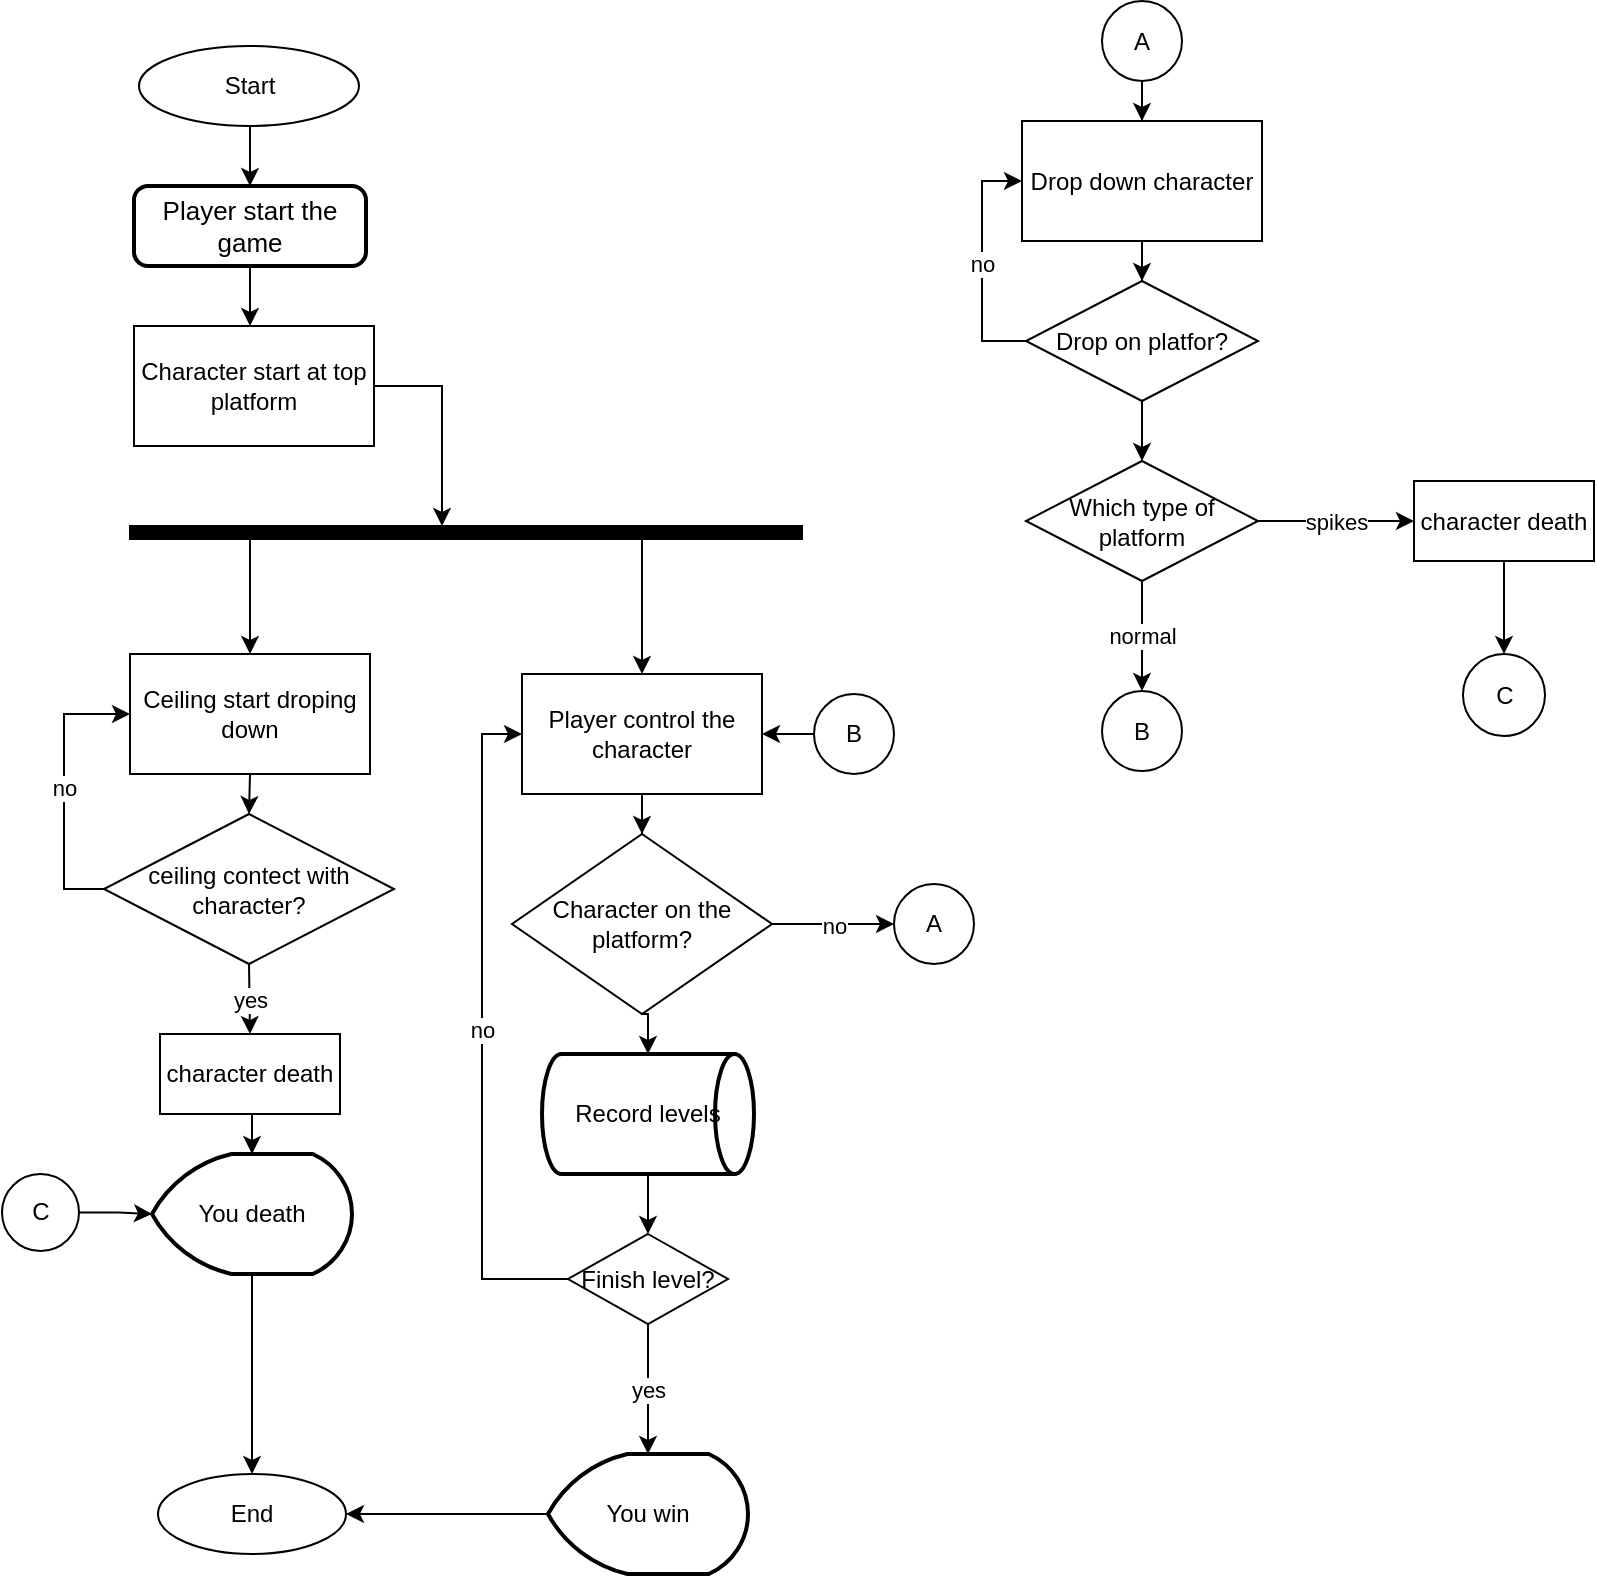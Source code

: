 <?xml version="1.0" encoding="UTF-8"?>
<mxfile version="14.7.3" type="google"><diagram id="C5RBs43oDa-KdzZeNtuy" name="Page-1"><mxGraphModel dx="1671" dy="944" grid="1" gridSize="10" guides="1" tooltips="1" connect="1" arrows="1" fold="1" page="1" pageScale="1" pageWidth="827" pageHeight="1169" math="0" shadow="0"><root><mxCell id="WIyWlLk6GJQsqaUBKTNV-0"/><mxCell id="WIyWlLk6GJQsqaUBKTNV-1" parent="WIyWlLk6GJQsqaUBKTNV-0"/><mxCell id="wEokvDcMgKpE4ir5EZZ9-12" style="edgeStyle=orthogonalEdgeStyle;rounded=0;orthogonalLoop=1;jettySize=auto;html=1;exitX=0.5;exitY=1;exitDx=0;exitDy=0;exitPerimeter=0;entryX=0.5;entryY=0;entryDx=0;entryDy=0;" parent="WIyWlLk6GJQsqaUBKTNV-1" target="WBX2p_fXI8EjGYGOII0I-0" edge="1"><mxGeometry relative="1" as="geometry"><mxPoint x="144" y="70" as="sourcePoint"/></mxGeometry></mxCell><mxCell id="WBX2p_fXI8EjGYGOII0I-0" value="&lt;font style=&quot;font-size: 13px&quot;&gt;Player start the game&lt;/font&gt;" style="rounded=1;whiteSpace=wrap;html=1;absoluteArcSize=1;arcSize=14;strokeWidth=2;" parent="WIyWlLk6GJQsqaUBKTNV-1" vertex="1"><mxGeometry x="86" y="100" width="116" height="40" as="geometry"/></mxCell><mxCell id="wEokvDcMgKpE4ir5EZZ9-0" value="" style="endArrow=classic;html=1;exitX=0.5;exitY=1;exitDx=0;exitDy=0;entryX=0.5;entryY=0;entryDx=0;entryDy=0;" parent="WIyWlLk6GJQsqaUBKTNV-1" source="WBX2p_fXI8EjGYGOII0I-0" edge="1"><mxGeometry width="50" height="50" relative="1" as="geometry"><mxPoint x="120" y="420" as="sourcePoint"/><mxPoint x="144" y="170" as="targetPoint"/></mxGeometry></mxCell><mxCell id="wEokvDcMgKpE4ir5EZZ9-5" value="" style="edgeStyle=orthogonalEdgeStyle;rounded=0;orthogonalLoop=1;jettySize=auto;html=1;" parent="WIyWlLk6GJQsqaUBKTNV-1" source="wEokvDcMgKpE4ir5EZZ9-1" target="wEokvDcMgKpE4ir5EZZ9-4" edge="1"><mxGeometry relative="1" as="geometry"/></mxCell><mxCell id="wEokvDcMgKpE4ir5EZZ9-1" value="Player control the character" style="rounded=0;whiteSpace=wrap;html=1;" parent="WIyWlLk6GJQsqaUBKTNV-1" vertex="1"><mxGeometry x="280" y="344" width="120" height="60" as="geometry"/></mxCell><mxCell id="wEokvDcMgKpE4ir5EZZ9-10" value="no" style="edgeStyle=orthogonalEdgeStyle;rounded=0;orthogonalLoop=1;jettySize=auto;html=1;exitX=1;exitY=0.5;exitDx=0;exitDy=0;entryX=0;entryY=0.5;entryDx=0;entryDy=0;" parent="WIyWlLk6GJQsqaUBKTNV-1" source="wEokvDcMgKpE4ir5EZZ9-4" edge="1"><mxGeometry relative="1" as="geometry"><mxPoint x="466" y="469" as="targetPoint"/></mxGeometry></mxCell><mxCell id="wEokvDcMgKpE4ir5EZZ9-41" style="edgeStyle=orthogonalEdgeStyle;rounded=0;orthogonalLoop=1;jettySize=auto;html=1;exitX=0.5;exitY=1;exitDx=0;exitDy=0;entryX=0.5;entryY=0;entryDx=0;entryDy=0;entryPerimeter=0;" parent="WIyWlLk6GJQsqaUBKTNV-1" source="wEokvDcMgKpE4ir5EZZ9-4" target="wEokvDcMgKpE4ir5EZZ9-40" edge="1"><mxGeometry relative="1" as="geometry"/></mxCell><mxCell id="wEokvDcMgKpE4ir5EZZ9-4" value="Character on the platform?" style="rhombus;whiteSpace=wrap;html=1;" parent="WIyWlLk6GJQsqaUBKTNV-1" vertex="1"><mxGeometry x="275" y="424" width="130" height="90" as="geometry"/></mxCell><mxCell id="wEokvDcMgKpE4ir5EZZ9-9" value="A" style="ellipse;whiteSpace=wrap;html=1;aspect=fixed;" parent="WIyWlLk6GJQsqaUBKTNV-1" vertex="1"><mxGeometry x="466" y="449" width="40" height="40" as="geometry"/></mxCell><mxCell id="wEokvDcMgKpE4ir5EZZ9-15" style="edgeStyle=orthogonalEdgeStyle;rounded=0;orthogonalLoop=1;jettySize=auto;html=1;exitX=0.5;exitY=1;exitDx=0;exitDy=0;" parent="WIyWlLk6GJQsqaUBKTNV-1" source="wEokvDcMgKpE4ir5EZZ9-13" target="wEokvDcMgKpE4ir5EZZ9-14" edge="1"><mxGeometry relative="1" as="geometry"/></mxCell><mxCell id="wEokvDcMgKpE4ir5EZZ9-13" value="A" style="ellipse;whiteSpace=wrap;html=1;aspect=fixed;" parent="WIyWlLk6GJQsqaUBKTNV-1" vertex="1"><mxGeometry x="570" y="7.5" width="40" height="40" as="geometry"/></mxCell><mxCell id="wEokvDcMgKpE4ir5EZZ9-17" style="edgeStyle=orthogonalEdgeStyle;rounded=0;orthogonalLoop=1;jettySize=auto;html=1;exitX=0.5;exitY=1;exitDx=0;exitDy=0;" parent="WIyWlLk6GJQsqaUBKTNV-1" source="wEokvDcMgKpE4ir5EZZ9-14" target="wEokvDcMgKpE4ir5EZZ9-16" edge="1"><mxGeometry relative="1" as="geometry"/></mxCell><mxCell id="wEokvDcMgKpE4ir5EZZ9-14" value="Drop down character" style="rounded=0;whiteSpace=wrap;html=1;" parent="WIyWlLk6GJQsqaUBKTNV-1" vertex="1"><mxGeometry x="530" y="67.5" width="120" height="60" as="geometry"/></mxCell><mxCell id="wEokvDcMgKpE4ir5EZZ9-18" value="no" style="edgeStyle=orthogonalEdgeStyle;rounded=0;orthogonalLoop=1;jettySize=auto;html=1;exitX=0;exitY=0.5;exitDx=0;exitDy=0;entryX=0;entryY=0.5;entryDx=0;entryDy=0;" parent="WIyWlLk6GJQsqaUBKTNV-1" source="wEokvDcMgKpE4ir5EZZ9-16" target="wEokvDcMgKpE4ir5EZZ9-14" edge="1"><mxGeometry relative="1" as="geometry"/></mxCell><mxCell id="wEokvDcMgKpE4ir5EZZ9-20" style="edgeStyle=orthogonalEdgeStyle;rounded=0;orthogonalLoop=1;jettySize=auto;html=1;exitX=0.5;exitY=1;exitDx=0;exitDy=0;entryX=0.5;entryY=0;entryDx=0;entryDy=0;" parent="WIyWlLk6GJQsqaUBKTNV-1" source="wEokvDcMgKpE4ir5EZZ9-16" target="wEokvDcMgKpE4ir5EZZ9-19" edge="1"><mxGeometry relative="1" as="geometry"/></mxCell><mxCell id="wEokvDcMgKpE4ir5EZZ9-16" value="Drop on platfor?" style="rhombus;whiteSpace=wrap;html=1;" parent="WIyWlLk6GJQsqaUBKTNV-1" vertex="1"><mxGeometry x="532" y="147.5" width="116" height="60" as="geometry"/></mxCell><mxCell id="wEokvDcMgKpE4ir5EZZ9-24" value="spikes" style="edgeStyle=orthogonalEdgeStyle;rounded=0;orthogonalLoop=1;jettySize=auto;html=1;exitX=1;exitY=0.5;exitDx=0;exitDy=0;entryX=0;entryY=0.5;entryDx=0;entryDy=0;" parent="WIyWlLk6GJQsqaUBKTNV-1" source="wEokvDcMgKpE4ir5EZZ9-19" target="wEokvDcMgKpE4ir5EZZ9-21" edge="1"><mxGeometry relative="1" as="geometry"/></mxCell><mxCell id="wEokvDcMgKpE4ir5EZZ9-26" value="normal" style="edgeStyle=orthogonalEdgeStyle;rounded=0;orthogonalLoop=1;jettySize=auto;html=1;entryX=0.5;entryY=0;entryDx=0;entryDy=0;" parent="WIyWlLk6GJQsqaUBKTNV-1" source="wEokvDcMgKpE4ir5EZZ9-19" target="wEokvDcMgKpE4ir5EZZ9-25" edge="1"><mxGeometry relative="1" as="geometry"/></mxCell><mxCell id="wEokvDcMgKpE4ir5EZZ9-19" value="Which type of platform" style="rhombus;whiteSpace=wrap;html=1;" parent="WIyWlLk6GJQsqaUBKTNV-1" vertex="1"><mxGeometry x="532" y="237.5" width="116" height="60" as="geometry"/></mxCell><mxCell id="wEokvDcMgKpE4ir5EZZ9-57" style="edgeStyle=orthogonalEdgeStyle;rounded=0;orthogonalLoop=1;jettySize=auto;html=1;" parent="WIyWlLk6GJQsqaUBKTNV-1" source="wEokvDcMgKpE4ir5EZZ9-21" target="wEokvDcMgKpE4ir5EZZ9-56" edge="1"><mxGeometry relative="1" as="geometry"/></mxCell><mxCell id="wEokvDcMgKpE4ir5EZZ9-21" value="character death" style="rounded=0;whiteSpace=wrap;html=1;" parent="WIyWlLk6GJQsqaUBKTNV-1" vertex="1"><mxGeometry x="726" y="247.5" width="90" height="40" as="geometry"/></mxCell><mxCell id="wEokvDcMgKpE4ir5EZZ9-23" style="edgeStyle=orthogonalEdgeStyle;rounded=0;orthogonalLoop=1;jettySize=auto;html=1;entryX=1;entryY=0.5;entryDx=0;entryDy=0;" parent="WIyWlLk6GJQsqaUBKTNV-1" source="wEokvDcMgKpE4ir5EZZ9-22" target="wEokvDcMgKpE4ir5EZZ9-1" edge="1"><mxGeometry relative="1" as="geometry"/></mxCell><mxCell id="wEokvDcMgKpE4ir5EZZ9-22" value="B" style="ellipse;whiteSpace=wrap;html=1;aspect=fixed;" parent="WIyWlLk6GJQsqaUBKTNV-1" vertex="1"><mxGeometry x="426" y="354" width="40" height="40" as="geometry"/></mxCell><mxCell id="wEokvDcMgKpE4ir5EZZ9-25" value="B" style="ellipse;whiteSpace=wrap;html=1;aspect=fixed;" parent="WIyWlLk6GJQsqaUBKTNV-1" vertex="1"><mxGeometry x="570" y="352.5" width="40" height="40" as="geometry"/></mxCell><mxCell id="wEokvDcMgKpE4ir5EZZ9-31" style="edgeStyle=orthogonalEdgeStyle;rounded=0;orthogonalLoop=1;jettySize=auto;html=1;exitX=0.5;exitY=1;exitDx=0;exitDy=0;entryX=0.5;entryY=0;entryDx=0;entryDy=0;" parent="WIyWlLk6GJQsqaUBKTNV-1" source="wEokvDcMgKpE4ir5EZZ9-28" target="wEokvDcMgKpE4ir5EZZ9-30" edge="1"><mxGeometry relative="1" as="geometry"/></mxCell><mxCell id="wEokvDcMgKpE4ir5EZZ9-28" value="Ceiling start droping down" style="rounded=0;whiteSpace=wrap;html=1;" parent="WIyWlLk6GJQsqaUBKTNV-1" vertex="1"><mxGeometry x="84" y="334" width="120" height="60" as="geometry"/></mxCell><mxCell id="wEokvDcMgKpE4ir5EZZ9-32" value="no" style="edgeStyle=orthogonalEdgeStyle;rounded=0;orthogonalLoop=1;jettySize=auto;html=1;exitX=0;exitY=0.5;exitDx=0;exitDy=0;entryX=0;entryY=0.5;entryDx=0;entryDy=0;" parent="WIyWlLk6GJQsqaUBKTNV-1" source="wEokvDcMgKpE4ir5EZZ9-30" target="wEokvDcMgKpE4ir5EZZ9-28" edge="1"><mxGeometry relative="1" as="geometry"/></mxCell><mxCell id="wEokvDcMgKpE4ir5EZZ9-34" value="yes" style="edgeStyle=orthogonalEdgeStyle;rounded=0;orthogonalLoop=1;jettySize=auto;html=1;exitX=0.5;exitY=1;exitDx=0;exitDy=0;entryX=0.5;entryY=0;entryDx=0;entryDy=0;" parent="WIyWlLk6GJQsqaUBKTNV-1" source="wEokvDcMgKpE4ir5EZZ9-30" target="wEokvDcMgKpE4ir5EZZ9-33" edge="1"><mxGeometry relative="1" as="geometry"/></mxCell><mxCell id="wEokvDcMgKpE4ir5EZZ9-30" value="ceiling contect with character?" style="rhombus;whiteSpace=wrap;html=1;" parent="WIyWlLk6GJQsqaUBKTNV-1" vertex="1"><mxGeometry x="71" y="414" width="145" height="75" as="geometry"/></mxCell><mxCell id="wEokvDcMgKpE4ir5EZZ9-49" style="edgeStyle=orthogonalEdgeStyle;rounded=0;orthogonalLoop=1;jettySize=auto;html=1;exitX=0.5;exitY=1;exitDx=0;exitDy=0;entryX=0.5;entryY=0;entryDx=0;entryDy=0;entryPerimeter=0;" parent="WIyWlLk6GJQsqaUBKTNV-1" source="wEokvDcMgKpE4ir5EZZ9-33" target="wEokvDcMgKpE4ir5EZZ9-48" edge="1"><mxGeometry relative="1" as="geometry"/></mxCell><mxCell id="wEokvDcMgKpE4ir5EZZ9-33" value="character death" style="rounded=0;whiteSpace=wrap;html=1;" parent="WIyWlLk6GJQsqaUBKTNV-1" vertex="1"><mxGeometry x="99" y="524" width="90" height="40" as="geometry"/></mxCell><mxCell id="wEokvDcMgKpE4ir5EZZ9-43" style="edgeStyle=orthogonalEdgeStyle;rounded=0;orthogonalLoop=1;jettySize=auto;html=1;entryX=0.5;entryY=0;entryDx=0;entryDy=0;" parent="WIyWlLk6GJQsqaUBKTNV-1" source="wEokvDcMgKpE4ir5EZZ9-40" target="wEokvDcMgKpE4ir5EZZ9-42" edge="1"><mxGeometry relative="1" as="geometry"/></mxCell><mxCell id="wEokvDcMgKpE4ir5EZZ9-40" value="Record levels" style="strokeWidth=2;html=1;shape=mxgraph.flowchart.direct_data;whiteSpace=wrap;" parent="WIyWlLk6GJQsqaUBKTNV-1" vertex="1"><mxGeometry x="290" y="534" width="106" height="60" as="geometry"/></mxCell><mxCell id="wEokvDcMgKpE4ir5EZZ9-44" value="no" style="edgeStyle=orthogonalEdgeStyle;rounded=0;orthogonalLoop=1;jettySize=auto;html=1;entryX=0;entryY=0.5;entryDx=0;entryDy=0;" parent="WIyWlLk6GJQsqaUBKTNV-1" source="wEokvDcMgKpE4ir5EZZ9-42" target="wEokvDcMgKpE4ir5EZZ9-1" edge="1"><mxGeometry relative="1" as="geometry"><Array as="points"><mxPoint x="260" y="647"/><mxPoint x="260" y="374"/></Array></mxGeometry></mxCell><mxCell id="wEokvDcMgKpE4ir5EZZ9-52" value="yes" style="edgeStyle=orthogonalEdgeStyle;rounded=0;orthogonalLoop=1;jettySize=auto;html=1;exitX=0.5;exitY=1;exitDx=0;exitDy=0;entryX=0.5;entryY=0;entryDx=0;entryDy=0;entryPerimeter=0;" parent="WIyWlLk6GJQsqaUBKTNV-1" source="wEokvDcMgKpE4ir5EZZ9-42" target="wEokvDcMgKpE4ir5EZZ9-51" edge="1"><mxGeometry relative="1" as="geometry"/></mxCell><mxCell id="wEokvDcMgKpE4ir5EZZ9-42" value="Finish level?" style="rhombus;whiteSpace=wrap;html=1;" parent="WIyWlLk6GJQsqaUBKTNV-1" vertex="1"><mxGeometry x="303" y="624" width="80" height="45" as="geometry"/></mxCell><mxCell id="wEokvDcMgKpE4ir5EZZ9-46" value="End" style="ellipse;whiteSpace=wrap;html=1;" parent="WIyWlLk6GJQsqaUBKTNV-1" vertex="1"><mxGeometry x="98" y="744" width="94" height="40" as="geometry"/></mxCell><mxCell id="wEokvDcMgKpE4ir5EZZ9-50" style="edgeStyle=orthogonalEdgeStyle;rounded=0;orthogonalLoop=1;jettySize=auto;html=1;exitX=0.5;exitY=1;exitDx=0;exitDy=0;exitPerimeter=0;" parent="WIyWlLk6GJQsqaUBKTNV-1" source="wEokvDcMgKpE4ir5EZZ9-48" target="wEokvDcMgKpE4ir5EZZ9-46" edge="1"><mxGeometry relative="1" as="geometry"/></mxCell><mxCell id="wEokvDcMgKpE4ir5EZZ9-48" value="You death" style="strokeWidth=2;html=1;shape=mxgraph.flowchart.display;whiteSpace=wrap;" parent="WIyWlLk6GJQsqaUBKTNV-1" vertex="1"><mxGeometry x="95" y="584" width="100" height="60" as="geometry"/></mxCell><mxCell id="wEokvDcMgKpE4ir5EZZ9-53" style="edgeStyle=orthogonalEdgeStyle;rounded=0;orthogonalLoop=1;jettySize=auto;html=1;entryX=1;entryY=0.5;entryDx=0;entryDy=0;" parent="WIyWlLk6GJQsqaUBKTNV-1" source="wEokvDcMgKpE4ir5EZZ9-51" target="wEokvDcMgKpE4ir5EZZ9-46" edge="1"><mxGeometry relative="1" as="geometry"/></mxCell><mxCell id="wEokvDcMgKpE4ir5EZZ9-51" value="You win" style="strokeWidth=2;html=1;shape=mxgraph.flowchart.display;whiteSpace=wrap;" parent="WIyWlLk6GJQsqaUBKTNV-1" vertex="1"><mxGeometry x="293" y="734" width="100" height="60" as="geometry"/></mxCell><mxCell id="Qy5Zx4mbFnW9jRIVxL64-10" style="edgeStyle=orthogonalEdgeStyle;rounded=0;orthogonalLoop=1;jettySize=auto;html=1;exitX=1;exitY=0.5;exitDx=0;exitDy=0;" edge="1" parent="WIyWlLk6GJQsqaUBKTNV-1" source="wEokvDcMgKpE4ir5EZZ9-54"><mxGeometry relative="1" as="geometry"><mxPoint x="240" y="270" as="targetPoint"/><Array as="points"><mxPoint x="240" y="200"/></Array></mxGeometry></mxCell><mxCell id="wEokvDcMgKpE4ir5EZZ9-54" value="Character start at top platform" style="rounded=0;whiteSpace=wrap;html=1;" parent="WIyWlLk6GJQsqaUBKTNV-1" vertex="1"><mxGeometry x="86" y="170" width="120" height="60" as="geometry"/></mxCell><mxCell id="wEokvDcMgKpE4ir5EZZ9-55" value="Start" style="ellipse;whiteSpace=wrap;html=1;" parent="WIyWlLk6GJQsqaUBKTNV-1" vertex="1"><mxGeometry x="88.5" y="30" width="110" height="40" as="geometry"/></mxCell><mxCell id="wEokvDcMgKpE4ir5EZZ9-56" value="C" style="ellipse;whiteSpace=wrap;html=1;aspect=fixed;" parent="WIyWlLk6GJQsqaUBKTNV-1" vertex="1"><mxGeometry x="750.5" y="334" width="41" height="41" as="geometry"/></mxCell><mxCell id="wEokvDcMgKpE4ir5EZZ9-59" style="edgeStyle=orthogonalEdgeStyle;rounded=0;orthogonalLoop=1;jettySize=auto;html=1;entryX=0;entryY=0.5;entryDx=0;entryDy=0;entryPerimeter=0;" parent="WIyWlLk6GJQsqaUBKTNV-1" source="wEokvDcMgKpE4ir5EZZ9-58" target="wEokvDcMgKpE4ir5EZZ9-48" edge="1"><mxGeometry relative="1" as="geometry"/></mxCell><mxCell id="wEokvDcMgKpE4ir5EZZ9-58" value="C" style="ellipse;whiteSpace=wrap;html=1;aspect=fixed;" parent="WIyWlLk6GJQsqaUBKTNV-1" vertex="1"><mxGeometry x="20" y="594" width="38.5" height="38.5" as="geometry"/></mxCell><mxCell id="Qy5Zx4mbFnW9jRIVxL64-15" style="edgeStyle=orthogonalEdgeStyle;rounded=0;orthogonalLoop=1;jettySize=auto;html=1;entryX=0.5;entryY=0;entryDx=0;entryDy=0;" edge="1" parent="WIyWlLk6GJQsqaUBKTNV-1" source="Qy5Zx4mbFnW9jRIVxL64-14" target="wEokvDcMgKpE4ir5EZZ9-28"><mxGeometry relative="1" as="geometry"><Array as="points"><mxPoint x="144" y="280"/><mxPoint x="144" y="280"/></Array></mxGeometry></mxCell><mxCell id="Qy5Zx4mbFnW9jRIVxL64-16" style="edgeStyle=orthogonalEdgeStyle;rounded=0;orthogonalLoop=1;jettySize=auto;html=1;entryX=0.5;entryY=0;entryDx=0;entryDy=0;" edge="1" parent="WIyWlLk6GJQsqaUBKTNV-1" source="Qy5Zx4mbFnW9jRIVxL64-14" target="wEokvDcMgKpE4ir5EZZ9-1"><mxGeometry relative="1" as="geometry"><Array as="points"><mxPoint x="340" y="290"/><mxPoint x="340" y="290"/></Array></mxGeometry></mxCell><mxCell id="Qy5Zx4mbFnW9jRIVxL64-14" value="" style="verticalLabelPosition=bottom;verticalAlign=top;html=1;shape=mxgraph.basic.rect;fillColor2=none;strokeWidth=1;size=20;indent=5;fillColor=#000000;" vertex="1" parent="WIyWlLk6GJQsqaUBKTNV-1"><mxGeometry x="84" y="270" width="336" height="6.5" as="geometry"/></mxCell></root></mxGraphModel></diagram></mxfile>